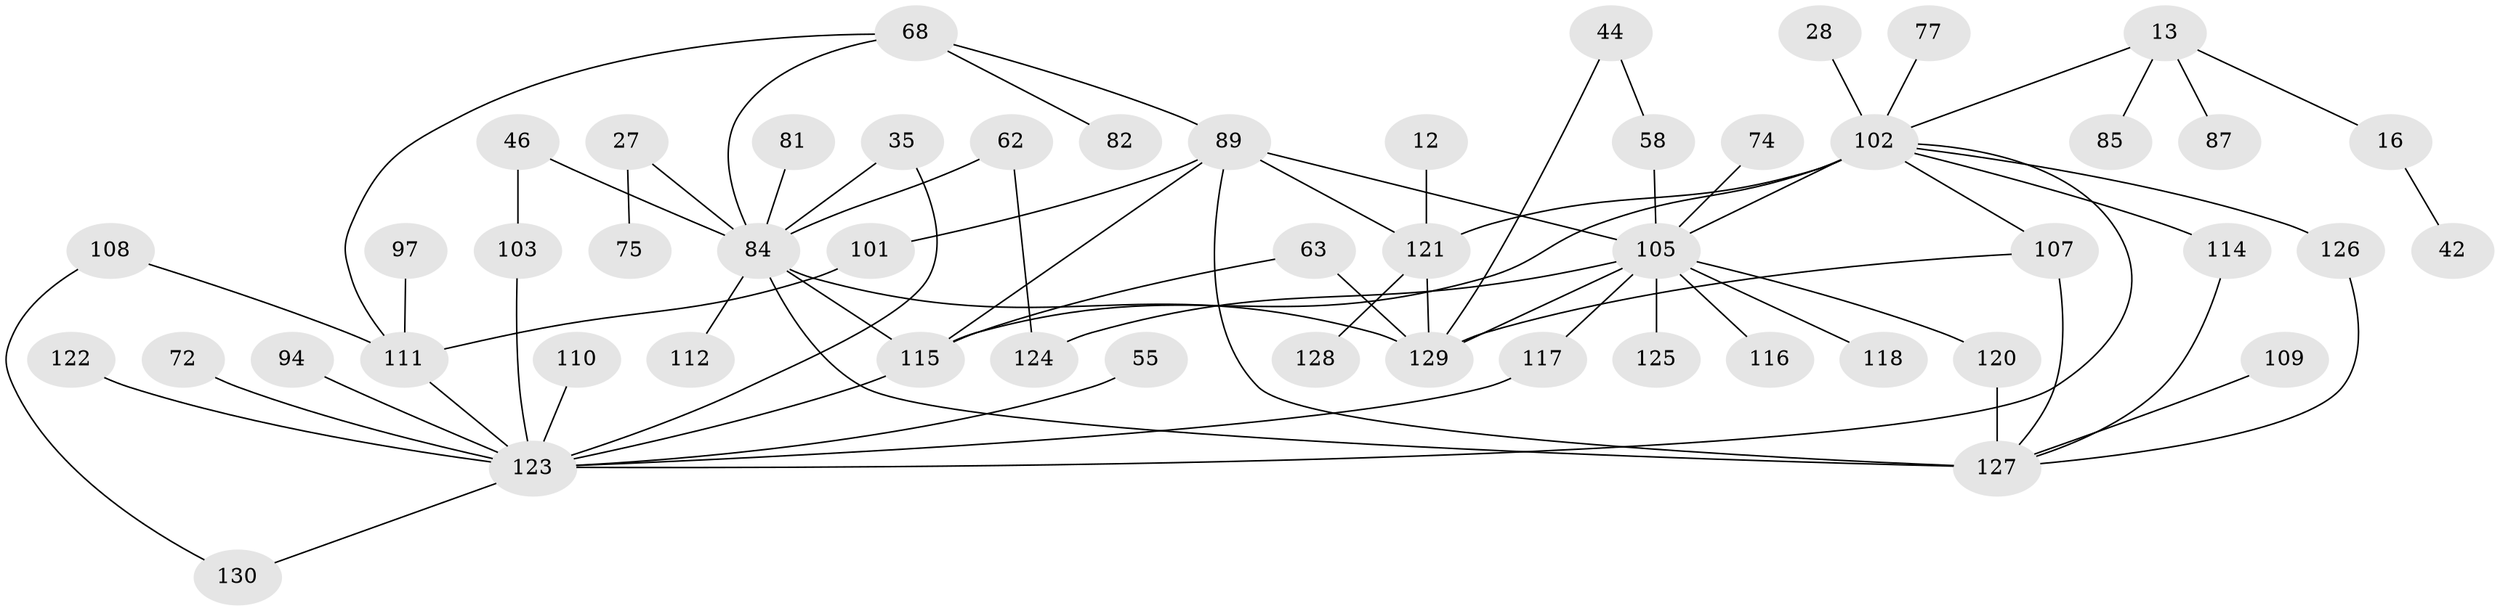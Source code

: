 // original degree distribution, {4: 0.06923076923076923, 7: 0.03076923076923077, 5: 0.06153846153846154, 3: 0.2692307692307692, 2: 0.34615384615384615, 1: 0.2076923076923077, 6: 0.015384615384615385}
// Generated by graph-tools (version 1.1) at 2025/45/03/04/25 21:45:45]
// undirected, 52 vertices, 72 edges
graph export_dot {
graph [start="1"]
  node [color=gray90,style=filled];
  12;
  13;
  16;
  27;
  28;
  35;
  42;
  44;
  46;
  55;
  58;
  62;
  63;
  68;
  72 [super="+41"];
  74;
  75;
  77;
  81;
  82;
  84 [super="+83+71"];
  85;
  87;
  89 [super="+67"];
  94;
  97;
  101;
  102 [super="+98+96+100"];
  103;
  105 [super="+7+14+15+43+51+54+95"];
  107 [super="+40+93+79"];
  108;
  109;
  110;
  111 [super="+90"];
  112;
  114;
  115 [super="+26+78"];
  116;
  117 [super="+76+104+92"];
  118;
  120;
  121 [super="+69+113"];
  122;
  123 [super="+61+73+23"];
  124;
  125;
  126;
  127 [super="+39+119+106"];
  128;
  129 [super="+36+56"];
  130;
  12 -- 121;
  13 -- 16;
  13 -- 85;
  13 -- 87;
  13 -- 102;
  16 -- 42;
  27 -- 75;
  27 -- 84;
  28 -- 102;
  35 -- 123;
  35 -- 84;
  44 -- 58;
  44 -- 129;
  46 -- 103;
  46 -- 84;
  55 -- 123;
  58 -- 105;
  62 -- 124;
  62 -- 84;
  63 -- 129;
  63 -- 115;
  68 -- 82;
  68 -- 111;
  68 -- 89;
  68 -- 84;
  72 -- 123 [weight=3];
  74 -- 105;
  77 -- 102;
  81 -- 84;
  84 -- 112;
  84 -- 129 [weight=3];
  84 -- 115;
  84 -- 127 [weight=4];
  89 -- 101;
  89 -- 115;
  89 -- 121;
  89 -- 127 [weight=2];
  89 -- 105;
  94 -- 123;
  97 -- 111;
  101 -- 111;
  102 -- 114;
  102 -- 121 [weight=4];
  102 -- 126;
  102 -- 105 [weight=2];
  102 -- 107;
  102 -- 115;
  102 -- 123;
  103 -- 123;
  105 -- 118;
  105 -- 116;
  105 -- 120;
  105 -- 124;
  105 -- 129 [weight=2];
  105 -- 117 [weight=2];
  105 -- 125;
  107 -- 129;
  107 -- 127 [weight=3];
  108 -- 130;
  108 -- 111;
  109 -- 127;
  110 -- 123;
  111 -- 123;
  114 -- 127;
  115 -- 123 [weight=2];
  117 -- 123 [weight=2];
  120 -- 127;
  121 -- 128;
  121 -- 129 [weight=2];
  122 -- 123;
  123 -- 130;
  126 -- 127;
}
